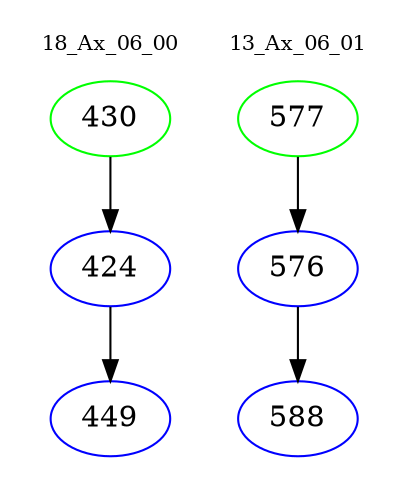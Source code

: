 digraph{
subgraph cluster_0 {
color = white
label = "18_Ax_06_00";
fontsize=10;
T0_430 [label="430", color="green"]
T0_430 -> T0_424 [color="black"]
T0_424 [label="424", color="blue"]
T0_424 -> T0_449 [color="black"]
T0_449 [label="449", color="blue"]
}
subgraph cluster_1 {
color = white
label = "13_Ax_06_01";
fontsize=10;
T1_577 [label="577", color="green"]
T1_577 -> T1_576 [color="black"]
T1_576 [label="576", color="blue"]
T1_576 -> T1_588 [color="black"]
T1_588 [label="588", color="blue"]
}
}
